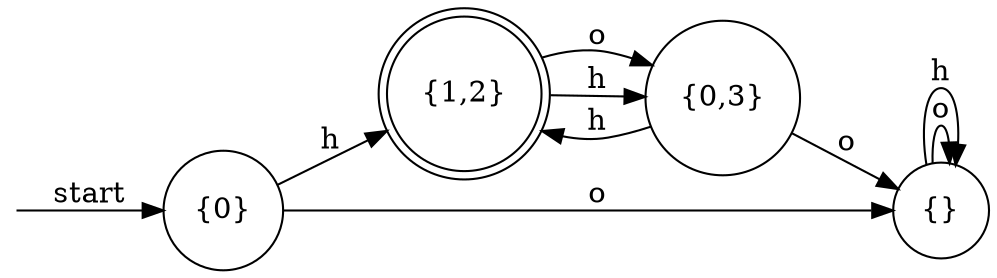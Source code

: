 digraph dfa {
    rankdir = LR;
    node [shape = circle];
    __start [style = invis, shape = point];
    __start -> "{0}" [ label = "start" ];
    node [shape = doublecircle]; "{1,2}"
    node [shape = circle];
    "{0}" -> "{}" [ label = "o" ];
    "{0}" -> "{1,2}" [ label = "h" ];
    "{}" -> "{}" [ label = "o" ];
    "{}" -> "{}" [ label = "h" ];
    "{1,2}" -> "{0,3}" [ label = "o" ];
    "{1,2}" -> "{0,3}" [ label = "h" ];
    "{0,3}" -> "{}" [ label = "o" ];
    "{0,3}" -> "{1,2}" [ label = "h" ];
}
